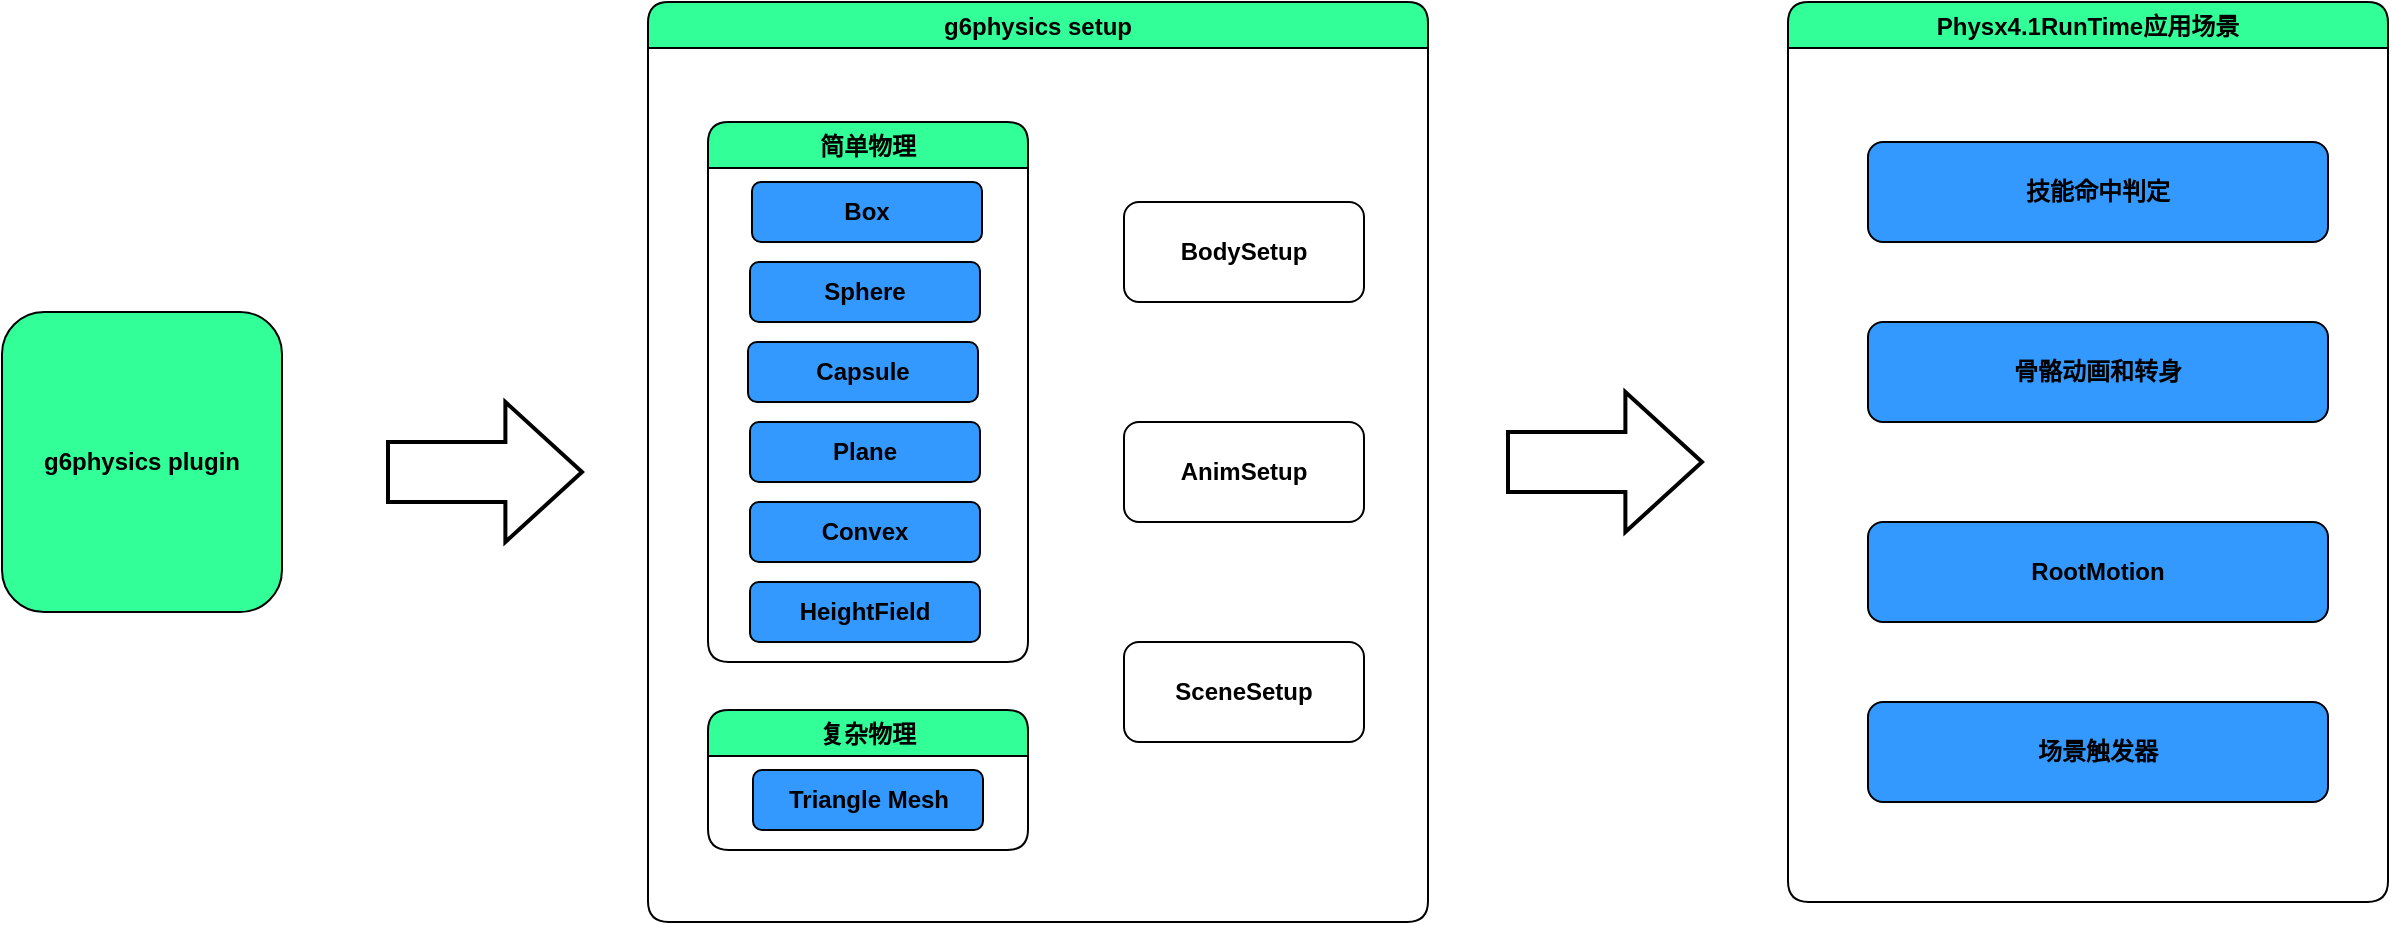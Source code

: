 <mxfile version="18.1.2" type="github">
  <diagram id="prtHgNgQTEPvFCAcTncT" name="Page-1">
    <mxGraphModel dx="2377" dy="867" grid="1" gridSize="10" guides="1" tooltips="1" connect="1" arrows="1" fold="1" page="1" pageScale="1" pageWidth="827" pageHeight="1169" math="0" shadow="0">
      <root>
        <mxCell id="0" />
        <mxCell id="1" parent="0" />
        <mxCell id="_x8z1Zg8GUXPZBzEhVo1-1" value="&lt;b&gt;g6physics plugin&lt;/b&gt;" style="rounded=1;whiteSpace=wrap;html=1;fillColor=#33FF99;" parent="1" vertex="1">
          <mxGeometry x="-413" y="495" width="140" height="150" as="geometry" />
        </mxCell>
        <mxCell id="_x8z1Zg8GUXPZBzEhVo1-13" value="" style="shape=mxgraph.arrows.arrow_right;html=1;verticalLabelPosition=bottom;verticalAlign=top;strokeWidth=2;strokeColor=#000000;rounded=1;shadow=0;glass=0;sketch=0;fillColor=#FFFFFF;gradientColor=none;" parent="1" vertex="1">
          <mxGeometry x="-220" y="540" width="97" height="70" as="geometry" />
        </mxCell>
        <mxCell id="_x8z1Zg8GUXPZBzEhVo1-14" value="Physx4.1RunTime应用场景" style="swimlane;rounded=1;shadow=0;glass=0;sketch=0;fillColor=#33FF99;gradientColor=none;startSize=23;" parent="1" vertex="1">
          <mxGeometry x="480" y="340" width="300" height="450" as="geometry" />
        </mxCell>
        <mxCell id="_x8z1Zg8GUXPZBzEhVo1-7" value="&lt;b&gt;技能命中判定&lt;/b&gt;" style="whiteSpace=wrap;html=1;rounded=1;fillColor=#3399FF;" parent="_x8z1Zg8GUXPZBzEhVo1-14" vertex="1">
          <mxGeometry x="40" y="70" width="230" height="50" as="geometry" />
        </mxCell>
        <mxCell id="_x8z1Zg8GUXPZBzEhVo1-8" value="&lt;b&gt;骨骼动画和转身&lt;/b&gt;" style="whiteSpace=wrap;html=1;rounded=1;fillColor=#3399FF;" parent="_x8z1Zg8GUXPZBzEhVo1-14" vertex="1">
          <mxGeometry x="40" y="160" width="230" height="50" as="geometry" />
        </mxCell>
        <mxCell id="_x8z1Zg8GUXPZBzEhVo1-9" value="&lt;b&gt;RootMotion&lt;/b&gt;" style="whiteSpace=wrap;html=1;rounded=1;fillColor=#3399FF;" parent="_x8z1Zg8GUXPZBzEhVo1-14" vertex="1">
          <mxGeometry x="40" y="260" width="230" height="50" as="geometry" />
        </mxCell>
        <mxCell id="_x8z1Zg8GUXPZBzEhVo1-10" value="&lt;b&gt;场景触发器&lt;/b&gt;" style="whiteSpace=wrap;html=1;rounded=1;fillColor=#3399FF;" parent="_x8z1Zg8GUXPZBzEhVo1-14" vertex="1">
          <mxGeometry x="40" y="350" width="230" height="50" as="geometry" />
        </mxCell>
        <mxCell id="_x8z1Zg8GUXPZBzEhVo1-15" value="g6physics setup" style="swimlane;rounded=1;shadow=0;glass=0;sketch=0;fillColor=#33FF99;gradientColor=none;" parent="1" vertex="1">
          <mxGeometry x="-90" y="340" width="390" height="460" as="geometry" />
        </mxCell>
        <mxCell id="_x8z1Zg8GUXPZBzEhVo1-21" value="简单物理" style="swimlane;rounded=1;shadow=0;glass=0;sketch=0;fillColor=#33FF99;gradientColor=none;" parent="_x8z1Zg8GUXPZBzEhVo1-15" vertex="1">
          <mxGeometry x="30" y="60" width="160" height="270" as="geometry" />
        </mxCell>
        <mxCell id="_x8z1Zg8GUXPZBzEhVo1-22" value="&lt;b&gt;Box&lt;/b&gt;" style="whiteSpace=wrap;html=1;rounded=1;fillColor=#3399FF;" parent="_x8z1Zg8GUXPZBzEhVo1-21" vertex="1">
          <mxGeometry x="22" y="30" width="115" height="30" as="geometry" />
        </mxCell>
        <mxCell id="_x8z1Zg8GUXPZBzEhVo1-23" value="&lt;b&gt;Sphere&lt;/b&gt;" style="whiteSpace=wrap;html=1;rounded=1;fillColor=#3399FF;" parent="_x8z1Zg8GUXPZBzEhVo1-21" vertex="1">
          <mxGeometry x="21" y="70" width="115" height="30" as="geometry" />
        </mxCell>
        <mxCell id="_x8z1Zg8GUXPZBzEhVo1-24" value="&lt;b&gt;Capsule&lt;/b&gt;" style="whiteSpace=wrap;html=1;rounded=1;fillColor=#3399FF;" parent="_x8z1Zg8GUXPZBzEhVo1-21" vertex="1">
          <mxGeometry x="20" y="110" width="115" height="30" as="geometry" />
        </mxCell>
        <mxCell id="_x8z1Zg8GUXPZBzEhVo1-29" value="&lt;b&gt;Plane&lt;/b&gt;" style="whiteSpace=wrap;html=1;rounded=1;fillColor=#3399FF;" parent="_x8z1Zg8GUXPZBzEhVo1-21" vertex="1">
          <mxGeometry x="21" y="150" width="115" height="30" as="geometry" />
        </mxCell>
        <mxCell id="_x8z1Zg8GUXPZBzEhVo1-30" value="&lt;b&gt;Convex&lt;/b&gt;" style="whiteSpace=wrap;html=1;rounded=1;fillColor=#3399FF;" parent="_x8z1Zg8GUXPZBzEhVo1-21" vertex="1">
          <mxGeometry x="21" y="190" width="115" height="30" as="geometry" />
        </mxCell>
        <mxCell id="_x8z1Zg8GUXPZBzEhVo1-31" value="&lt;b&gt;HeightField&lt;/b&gt;" style="whiteSpace=wrap;html=1;rounded=1;fillColor=#3399FF;" parent="_x8z1Zg8GUXPZBzEhVo1-21" vertex="1">
          <mxGeometry x="21" y="230" width="115" height="30" as="geometry" />
        </mxCell>
        <mxCell id="_x8z1Zg8GUXPZBzEhVo1-33" value="复杂物理" style="swimlane;rounded=1;shadow=0;glass=0;sketch=0;fillColor=#33FF99;gradientColor=none;" parent="_x8z1Zg8GUXPZBzEhVo1-15" vertex="1">
          <mxGeometry x="30" y="354" width="160" height="70" as="geometry" />
        </mxCell>
        <mxCell id="_x8z1Zg8GUXPZBzEhVo1-35" value="&lt;b&gt;Triangle Mesh&lt;/b&gt;" style="whiteSpace=wrap;html=1;rounded=1;fillColor=#3399FF;" parent="_x8z1Zg8GUXPZBzEhVo1-33" vertex="1">
          <mxGeometry x="22.5" y="30" width="115" height="30" as="geometry" />
        </mxCell>
        <mxCell id="_x8z1Zg8GUXPZBzEhVo1-36" value="&lt;b&gt;BodySetup&lt;/b&gt;" style="whiteSpace=wrap;html=1;rounded=1;fillColor=#FFFFFF;" parent="_x8z1Zg8GUXPZBzEhVo1-15" vertex="1">
          <mxGeometry x="238" y="100" width="120" height="50" as="geometry" />
        </mxCell>
        <mxCell id="_x8z1Zg8GUXPZBzEhVo1-37" value="&lt;b&gt;AnimSetup&lt;/b&gt;" style="whiteSpace=wrap;html=1;rounded=1;fillColor=#FFFFFF;" parent="_x8z1Zg8GUXPZBzEhVo1-15" vertex="1">
          <mxGeometry x="238" y="210" width="120" height="50" as="geometry" />
        </mxCell>
        <mxCell id="_x8z1Zg8GUXPZBzEhVo1-38" value="&lt;b&gt;SceneSetup&lt;/b&gt;" style="whiteSpace=wrap;html=1;rounded=1;fillColor=#FFFFFF;" parent="_x8z1Zg8GUXPZBzEhVo1-15" vertex="1">
          <mxGeometry x="238" y="320" width="120" height="50" as="geometry" />
        </mxCell>
        <mxCell id="_x8z1Zg8GUXPZBzEhVo1-39" value="" style="shape=mxgraph.arrows.arrow_right;html=1;verticalLabelPosition=bottom;verticalAlign=top;strokeWidth=2;strokeColor=#000000;rounded=1;shadow=0;glass=0;sketch=0;fillColor=#FFFFFF;gradientColor=none;" parent="1" vertex="1">
          <mxGeometry x="340" y="535" width="97" height="70" as="geometry" />
        </mxCell>
      </root>
    </mxGraphModel>
  </diagram>
</mxfile>
